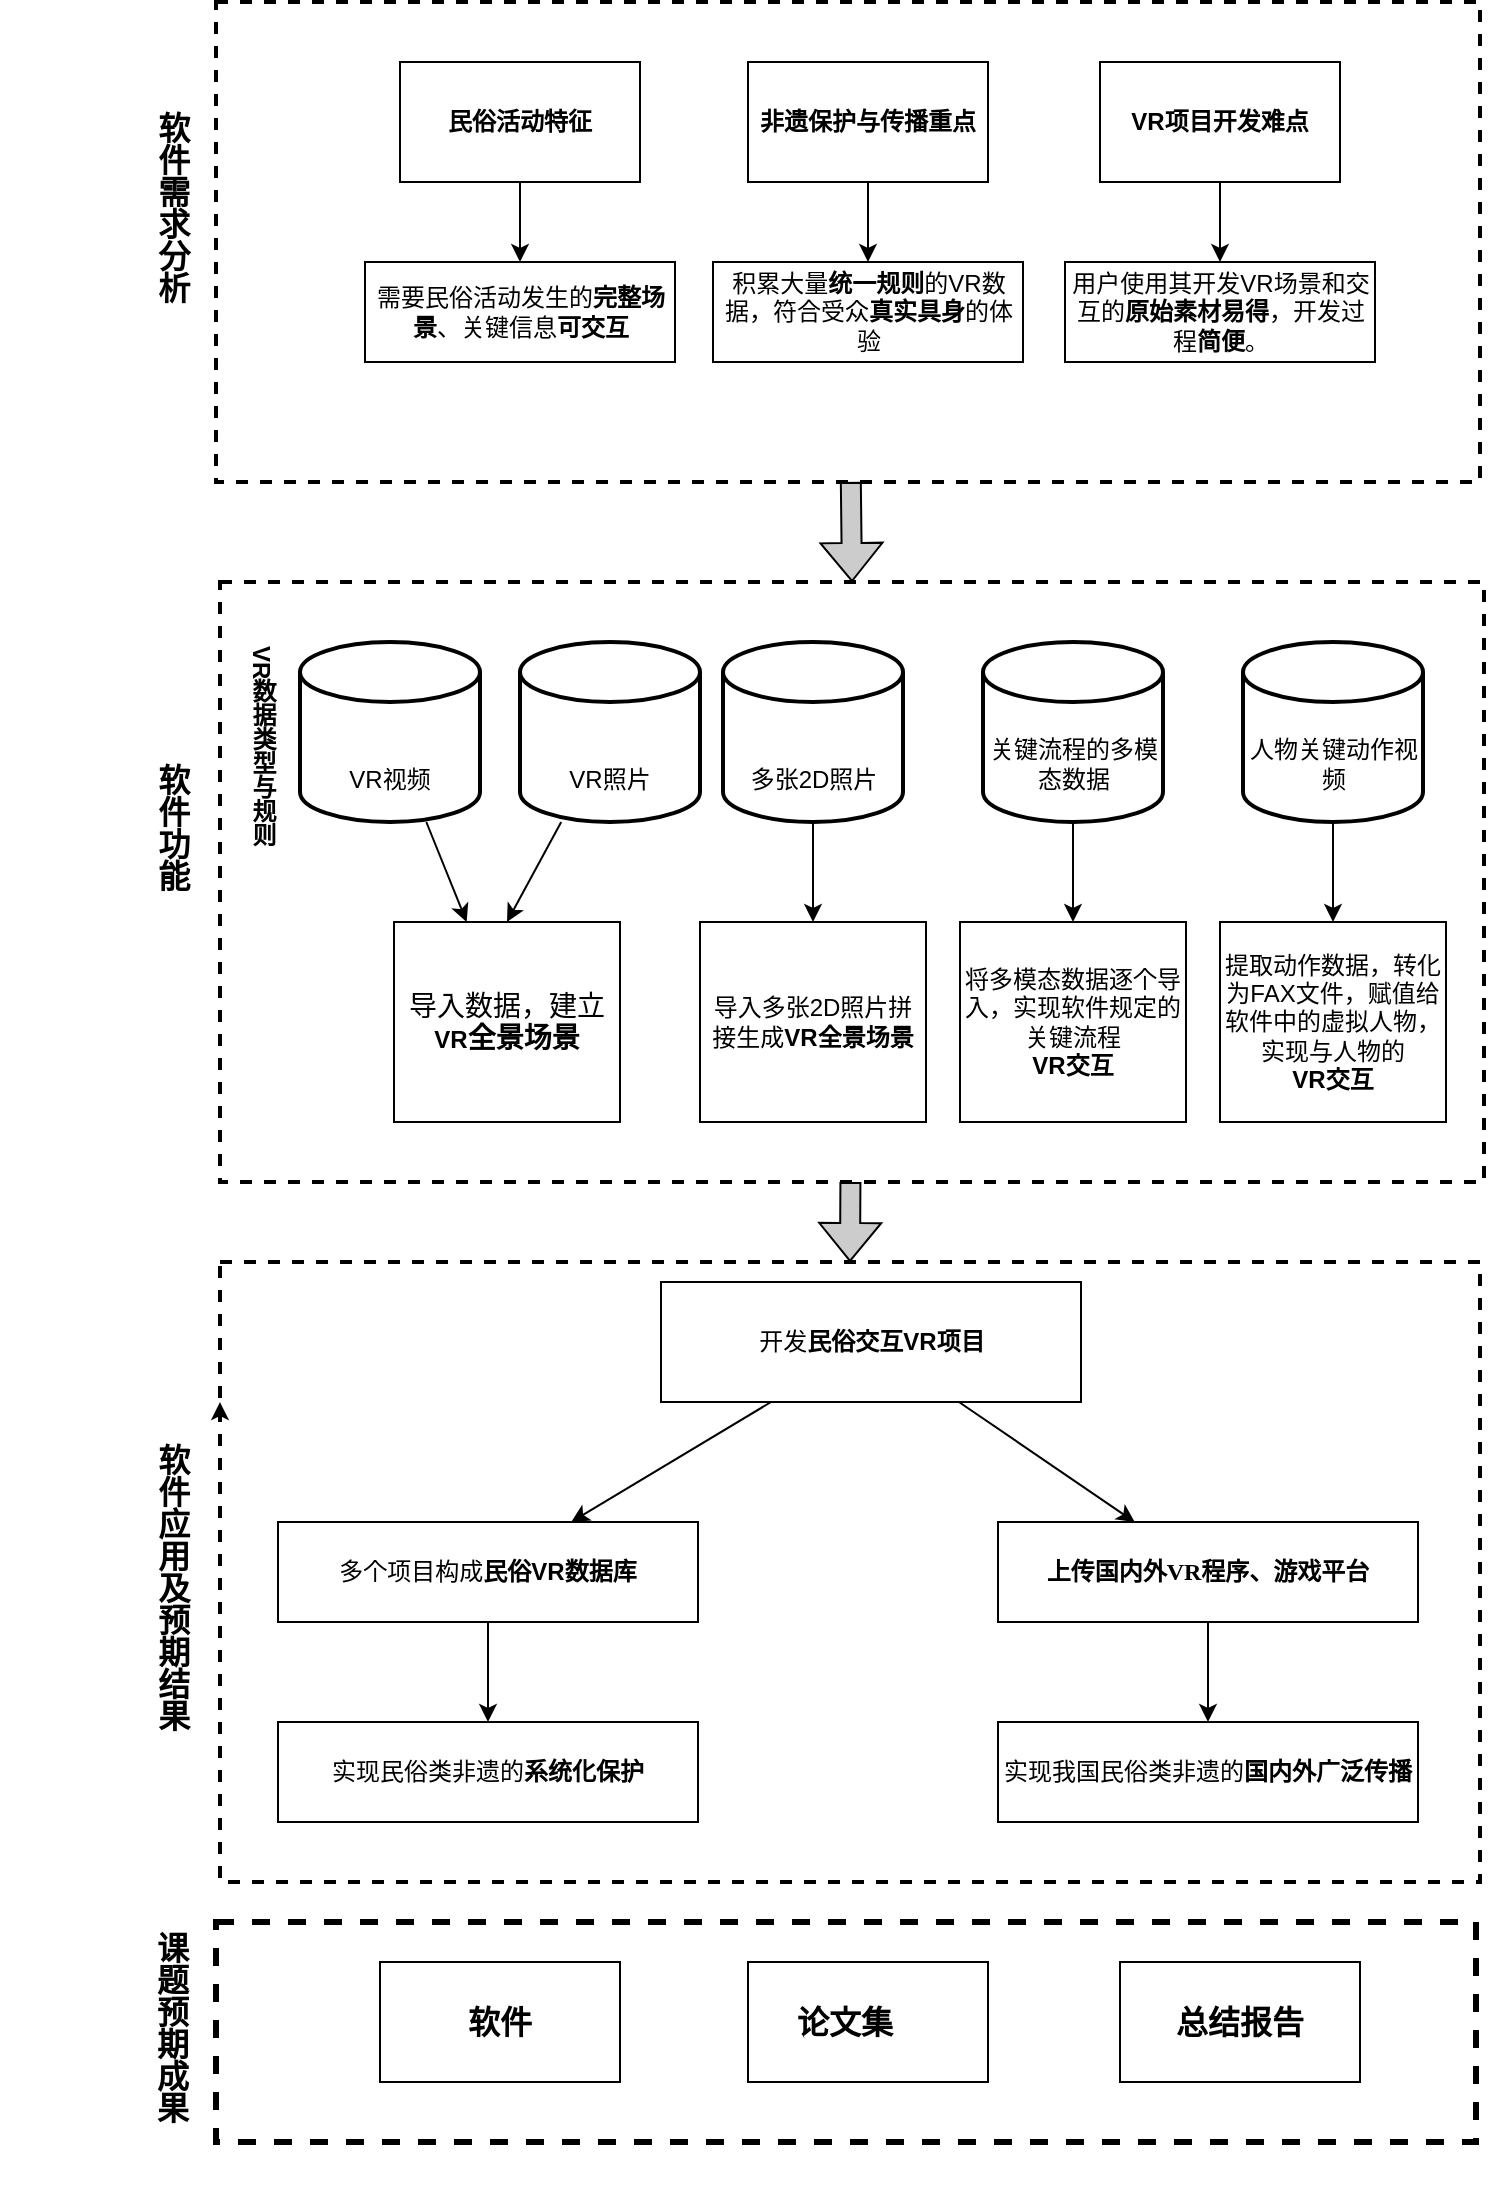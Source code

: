 <mxfile version="24.2.5" type="github">
  <diagram name="第 1 页" id="BCKMfQlJzn4PIQiLTIYb">
    <mxGraphModel dx="1000" dy="547" grid="1" gridSize="10" guides="1" tooltips="1" connect="1" arrows="1" fold="1" page="1" pageScale="1" pageWidth="827" pageHeight="1169" math="0" shadow="0">
      <root>
        <mxCell id="0" />
        <mxCell id="1" parent="0" />
        <mxCell id="slsSjF4ftb8z7jjaeHYQ-50" value="" style="rounded=0;whiteSpace=wrap;html=1;fillColor=none;dashed=1;strokeWidth=2;" parent="1" vertex="1">
          <mxGeometry x="148" y="80" width="632" height="240" as="geometry" />
        </mxCell>
        <mxCell id="slsSjF4ftb8z7jjaeHYQ-44" style="edgeStyle=none;rounded=0;orthogonalLoop=1;jettySize=auto;html=1;entryX=0.5;entryY=0;entryDx=0;entryDy=0;" parent="1" source="slsSjF4ftb8z7jjaeHYQ-3" target="slsSjF4ftb8z7jjaeHYQ-5" edge="1">
          <mxGeometry relative="1" as="geometry" />
        </mxCell>
        <mxCell id="slsSjF4ftb8z7jjaeHYQ-3" value="&lt;p class=&quot;MsoNormal&quot;&gt;&lt;b&gt;&lt;span style=&quot;font-family:宋体;mso-ascii-font-family:Calibri;&lt;br/&gt;mso-ascii-theme-font:minor-latin;mso-fareast-theme-font:minor-fareast;&lt;br/&gt;mso-hansi-font-family:Calibri;mso-hansi-theme-font:minor-latin&quot;&gt;民俗活动特征&lt;/span&gt;&lt;span lang=&quot;EN-US&quot;&gt;&lt;/span&gt;&lt;/b&gt;&lt;/p&gt;" style="rounded=0;whiteSpace=wrap;html=1;" parent="1" vertex="1">
          <mxGeometry x="240" y="110" width="120" height="60" as="geometry" />
        </mxCell>
        <mxCell id="slsSjF4ftb8z7jjaeHYQ-5" value="&lt;p class=&quot;MsoNormal&quot;&gt;&lt;span style=&quot;font-family: 宋体;&quot;&gt;需要民俗活动发生的&lt;b&gt;完整场景&lt;/b&gt;、关键信息&lt;b&gt;可交互&lt;/b&gt;&lt;/span&gt;&lt;b&gt;&lt;span lang=&quot;EN-US&quot;&gt;&lt;/span&gt;&lt;/b&gt;&lt;/p&gt;" style="rounded=0;whiteSpace=wrap;html=1;" parent="1" vertex="1">
          <mxGeometry x="222.5" y="210" width="155" height="50" as="geometry" />
        </mxCell>
        <mxCell id="slsSjF4ftb8z7jjaeHYQ-47" value="" style="edgeStyle=none;rounded=0;orthogonalLoop=1;jettySize=auto;html=1;" parent="1" source="slsSjF4ftb8z7jjaeHYQ-14" target="slsSjF4ftb8z7jjaeHYQ-15" edge="1">
          <mxGeometry relative="1" as="geometry" />
        </mxCell>
        <mxCell id="slsSjF4ftb8z7jjaeHYQ-14" value="&lt;p class=&quot;MsoNormal&quot;&gt;&lt;b&gt;&lt;span style=&quot;font-family:宋体;mso-ascii-font-family:Calibri;&lt;br/&gt;mso-ascii-theme-font:minor-latin;mso-fareast-theme-font:minor-fareast;&lt;br/&gt;mso-hansi-font-family:Calibri;mso-hansi-theme-font:minor-latin&quot;&gt;非遗保护与传播重点&lt;/span&gt;&lt;span lang=&quot;EN-US&quot;&gt;&lt;/span&gt;&lt;/b&gt;&lt;/p&gt;" style="rounded=0;whiteSpace=wrap;html=1;" parent="1" vertex="1">
          <mxGeometry x="414" y="110" width="120" height="60" as="geometry" />
        </mxCell>
        <mxCell id="slsSjF4ftb8z7jjaeHYQ-15" value="&lt;p class=&quot;MsoNormal&quot;&gt;&lt;span style=&quot;font-family: 宋体;&quot;&gt;积累大量&lt;b&gt;统一规则&lt;/b&gt;的&lt;/span&gt;&lt;span style=&quot;&quot; lang=&quot;EN-US&quot;&gt;VR&lt;/span&gt;&lt;span style=&quot;font-family: 宋体;&quot;&gt;数据，符合受众&lt;b&gt;真实具身&lt;/b&gt;的体验&lt;/span&gt;&lt;br&gt;&lt;b&gt;&lt;span lang=&quot;EN-US&quot;&gt;&lt;/span&gt;&lt;/b&gt;&lt;/p&gt;" style="rounded=0;whiteSpace=wrap;html=1;" parent="1" vertex="1">
          <mxGeometry x="396.5" y="210" width="155" height="50" as="geometry" />
        </mxCell>
        <mxCell id="slsSjF4ftb8z7jjaeHYQ-46" style="edgeStyle=none;rounded=0;orthogonalLoop=1;jettySize=auto;html=1;entryX=0.5;entryY=0;entryDx=0;entryDy=0;" parent="1" source="slsSjF4ftb8z7jjaeHYQ-17" target="slsSjF4ftb8z7jjaeHYQ-18" edge="1">
          <mxGeometry relative="1" as="geometry" />
        </mxCell>
        <mxCell id="slsSjF4ftb8z7jjaeHYQ-17" value="&lt;p class=&quot;MsoNormal&quot;&gt;&lt;b&gt;&lt;span lang=&quot;EN-US&quot;&gt;VR&lt;/span&gt;&lt;/b&gt;&lt;b&gt;&lt;span style=&quot;font-family:&lt;br/&gt;宋体;mso-ascii-font-family:Calibri;mso-ascii-theme-font:minor-latin;mso-fareast-theme-font:&lt;br/&gt;minor-fareast;mso-hansi-font-family:Calibri;mso-hansi-theme-font:minor-latin&quot;&gt;项目开发难点&lt;/span&gt;&lt;span lang=&quot;EN-US&quot;&gt;&lt;/span&gt;&lt;/b&gt;&lt;/p&gt;" style="rounded=0;whiteSpace=wrap;html=1;" parent="1" vertex="1">
          <mxGeometry x="590" y="110" width="120" height="60" as="geometry" />
        </mxCell>
        <mxCell id="slsSjF4ftb8z7jjaeHYQ-18" value="&lt;p class=&quot;MsoNormal&quot;&gt;&lt;span style=&quot;font-family: 宋体;&quot;&gt;用户使用其开发&lt;/span&gt;&lt;span style=&quot;&quot; lang=&quot;EN-US&quot;&gt;VR&lt;/span&gt;&lt;span style=&quot;font-family: 宋体;&quot;&gt;场景和交互的&lt;b&gt;原始素材易得&lt;/b&gt;，开发过程&lt;b&gt;简便&lt;/b&gt;。&lt;/span&gt;&lt;b&gt;&lt;span lang=&quot;EN-US&quot;&gt;&lt;/span&gt;&lt;/b&gt;&lt;/p&gt;" style="rounded=0;whiteSpace=wrap;html=1;" parent="1" vertex="1">
          <mxGeometry x="572.5" y="210" width="155" height="50" as="geometry" />
        </mxCell>
        <mxCell id="slsSjF4ftb8z7jjaeHYQ-53" style="edgeStyle=none;rounded=0;orthogonalLoop=1;jettySize=auto;html=1;entryX=0.5;entryY=0;entryDx=0;entryDy=0;shape=flexArrow;fillColor=#CCCCCC;" parent="1" source="slsSjF4ftb8z7jjaeHYQ-50" target="slsSjF4ftb8z7jjaeHYQ-51" edge="1">
          <mxGeometry relative="1" as="geometry" />
        </mxCell>
        <mxCell id="slsSjF4ftb8z7jjaeHYQ-59" style="edgeStyle=none;rounded=0;orthogonalLoop=1;jettySize=auto;html=1;entryX=0.5;entryY=0;entryDx=0;entryDy=0;shape=flexArrow;fillColor=#CCCCCC;" parent="1" source="slsSjF4ftb8z7jjaeHYQ-51" target="slsSjF4ftb8z7jjaeHYQ-56" edge="1">
          <mxGeometry relative="1" as="geometry" />
        </mxCell>
        <mxCell id="slsSjF4ftb8z7jjaeHYQ-58" value="" style="group" parent="1" vertex="1" connectable="0">
          <mxGeometry x="150" y="710" width="630" height="310" as="geometry" />
        </mxCell>
        <mxCell id="slsSjF4ftb8z7jjaeHYQ-40" style="edgeStyle=none;rounded=0;orthogonalLoop=1;jettySize=auto;html=1;" parent="slsSjF4ftb8z7jjaeHYQ-58" source="slsSjF4ftb8z7jjaeHYQ-35" target="slsSjF4ftb8z7jjaeHYQ-36" edge="1">
          <mxGeometry relative="1" as="geometry" />
        </mxCell>
        <mxCell id="slsSjF4ftb8z7jjaeHYQ-41" style="edgeStyle=none;rounded=0;orthogonalLoop=1;jettySize=auto;html=1;" parent="slsSjF4ftb8z7jjaeHYQ-58" source="slsSjF4ftb8z7jjaeHYQ-35" target="slsSjF4ftb8z7jjaeHYQ-37" edge="1">
          <mxGeometry relative="1" as="geometry" />
        </mxCell>
        <mxCell id="slsSjF4ftb8z7jjaeHYQ-35" value="&lt;p class=&quot;MsoNormal&quot;&gt;&lt;span style=&quot;font-family:宋体;mso-ascii-font-family:Calibri;&lt;br/&gt;mso-ascii-theme-font:minor-latin;mso-fareast-theme-font:minor-fareast;&lt;br/&gt;mso-hansi-font-family:Calibri;mso-hansi-theme-font:minor-latin&quot;&gt;开发&lt;b&gt;民俗交互&lt;/b&gt;&lt;/span&gt;&lt;b&gt;&lt;span lang=&quot;EN-US&quot;&gt;VR&lt;/span&gt;&lt;/b&gt;&lt;b&gt;&lt;span style=&quot;font-family:宋体;mso-ascii-font-family:&lt;br/&gt;Calibri;mso-ascii-theme-font:minor-latin;mso-fareast-theme-font:minor-fareast;&lt;br/&gt;mso-hansi-font-family:Calibri;mso-hansi-theme-font:minor-latin&quot;&gt;项目&lt;/span&gt;&lt;/b&gt;&lt;span lang=&quot;EN-US&quot;&gt;&lt;/span&gt;&lt;/p&gt;" style="whiteSpace=wrap;html=1;" parent="slsSjF4ftb8z7jjaeHYQ-58" vertex="1">
          <mxGeometry x="220.5" y="10" width="210" height="60" as="geometry" />
        </mxCell>
        <mxCell id="slsSjF4ftb8z7jjaeHYQ-42" style="edgeStyle=none;rounded=0;orthogonalLoop=1;jettySize=auto;html=1;entryX=0.5;entryY=0;entryDx=0;entryDy=0;" parent="slsSjF4ftb8z7jjaeHYQ-58" source="slsSjF4ftb8z7jjaeHYQ-36" target="slsSjF4ftb8z7jjaeHYQ-38" edge="1">
          <mxGeometry relative="1" as="geometry" />
        </mxCell>
        <mxCell id="slsSjF4ftb8z7jjaeHYQ-36" value="&lt;p class=&quot;MsoNormal&quot;&gt;&lt;span style=&quot;font-family:宋体;mso-ascii-font-family:Calibri;&lt;br/&gt;mso-ascii-theme-font:minor-latin;mso-fareast-theme-font:minor-fareast;&lt;br/&gt;mso-hansi-font-family:Calibri;mso-hansi-theme-font:minor-latin&quot;&gt;多个项目构成&lt;b&gt;民俗&lt;/b&gt;&lt;/span&gt;&lt;b&gt;&lt;span lang=&quot;EN-US&quot;&gt;VR&lt;/span&gt;&lt;/b&gt;&lt;b&gt;&lt;span style=&quot;font-family:宋体;mso-ascii-font-family:&lt;br/&gt;Calibri;mso-ascii-theme-font:minor-latin;mso-fareast-theme-font:minor-fareast;&lt;br/&gt;mso-hansi-font-family:Calibri;mso-hansi-theme-font:minor-latin&quot;&gt;数据库&lt;/span&gt;&lt;/b&gt;&lt;span lang=&quot;EN-US&quot;&gt;&lt;/span&gt;&lt;/p&gt;" style="whiteSpace=wrap;html=1;" parent="slsSjF4ftb8z7jjaeHYQ-58" vertex="1">
          <mxGeometry x="29" y="130" width="210" height="50" as="geometry" />
        </mxCell>
        <mxCell id="slsSjF4ftb8z7jjaeHYQ-43" style="edgeStyle=none;rounded=0;orthogonalLoop=1;jettySize=auto;html=1;entryX=0.5;entryY=0;entryDx=0;entryDy=0;" parent="slsSjF4ftb8z7jjaeHYQ-58" source="slsSjF4ftb8z7jjaeHYQ-37" target="slsSjF4ftb8z7jjaeHYQ-39" edge="1">
          <mxGeometry relative="1" as="geometry" />
        </mxCell>
        <mxCell id="slsSjF4ftb8z7jjaeHYQ-37" value="&lt;p class=&quot;MsoNormal&quot;&gt;&lt;b&gt;&lt;span style=&quot;font-family:宋体;mso-ascii-font-family:Calibri;&lt;br/&gt;mso-ascii-theme-font:minor-latin;mso-fareast-theme-font:minor-fareast;&lt;br/&gt;mso-hansi-font-family:Calibri;mso-hansi-theme-font:minor-latin&quot;&gt;上传国内外&lt;/span&gt;&lt;/b&gt;&lt;b&gt;&lt;span style=&quot;font-family: &amp;quot;Times New Roman&amp;quot;, serif;&quot; lang=&quot;EN-US&quot;&gt;VR&lt;/span&gt;&lt;/b&gt;&lt;b&gt;&lt;span style=&quot;font-family: 宋体;&quot;&gt;程序、游戏平台&lt;/span&gt;&lt;/b&gt;&lt;span lang=&quot;EN-US&quot;&gt;&lt;/span&gt;&lt;/p&gt;" style="whiteSpace=wrap;html=1;" parent="slsSjF4ftb8z7jjaeHYQ-58" vertex="1">
          <mxGeometry x="389" y="130" width="210" height="50" as="geometry" />
        </mxCell>
        <mxCell id="slsSjF4ftb8z7jjaeHYQ-38" value="&lt;p class=&quot;MsoNormal&quot;&gt;&lt;span style=&quot;font-family:宋体;mso-ascii-font-family:Calibri;&lt;br/&gt;mso-ascii-theme-font:minor-latin;mso-fareast-theme-font:minor-fareast;&lt;br/&gt;mso-hansi-font-family:Calibri;mso-hansi-theme-font:minor-latin&quot;&gt;实现民俗类非遗的&lt;b&gt;系统化保护&lt;/b&gt;&lt;/span&gt;&lt;span lang=&quot;EN-US&quot;&gt;&lt;/span&gt;&lt;/p&gt;" style="whiteSpace=wrap;html=1;" parent="slsSjF4ftb8z7jjaeHYQ-58" vertex="1">
          <mxGeometry x="29" y="230" width="210" height="50" as="geometry" />
        </mxCell>
        <mxCell id="slsSjF4ftb8z7jjaeHYQ-39" value="&lt;p class=&quot;MsoNormal&quot;&gt;&lt;span style=&quot;font-family: 宋体;&quot;&gt;实现我国民俗类非遗的&lt;b&gt;国内外广泛传播&lt;/b&gt;&lt;/span&gt;&lt;span lang=&quot;EN-US&quot;&gt;&lt;/span&gt;&lt;/p&gt;" style="whiteSpace=wrap;html=1;" parent="slsSjF4ftb8z7jjaeHYQ-58" vertex="1">
          <mxGeometry x="389" y="230" width="210" height="50" as="geometry" />
        </mxCell>
        <mxCell id="slsSjF4ftb8z7jjaeHYQ-56" value="" style="rounded=0;whiteSpace=wrap;html=1;fillColor=none;dashed=1;strokeWidth=2;" parent="slsSjF4ftb8z7jjaeHYQ-58" vertex="1">
          <mxGeometry width="630" height="310" as="geometry" />
        </mxCell>
        <mxCell id="slsSjF4ftb8z7jjaeHYQ-104" style="edgeStyle=none;rounded=0;orthogonalLoop=1;jettySize=auto;html=1;exitX=0;exitY=0.25;exitDx=0;exitDy=0;entryX=0;entryY=0.226;entryDx=0;entryDy=0;entryPerimeter=0;" parent="slsSjF4ftb8z7jjaeHYQ-58" source="slsSjF4ftb8z7jjaeHYQ-56" target="slsSjF4ftb8z7jjaeHYQ-56" edge="1">
          <mxGeometry relative="1" as="geometry" />
        </mxCell>
        <mxCell id="slsSjF4ftb8z7jjaeHYQ-64" value="" style="group" parent="1" vertex="1" connectable="0">
          <mxGeometry x="190" y="400" width="200" height="240" as="geometry" />
        </mxCell>
        <mxCell id="slsSjF4ftb8z7jjaeHYQ-28" style="rounded=0;orthogonalLoop=1;jettySize=auto;html=1;" parent="slsSjF4ftb8z7jjaeHYQ-64" source="slsSjF4ftb8z7jjaeHYQ-19" target="slsSjF4ftb8z7jjaeHYQ-24" edge="1">
          <mxGeometry relative="1" as="geometry" />
        </mxCell>
        <mxCell id="slsSjF4ftb8z7jjaeHYQ-19" value="&lt;span style=&quot;background-color: initial;&quot; lang=&quot;EN-US&quot;&gt;VR&lt;/span&gt;&lt;span style=&quot;background-color: initial; font-family: 宋体;&quot;&gt;视频&lt;/span&gt;&lt;p class=&quot;MsoNormal&quot;&gt;&lt;span lang=&quot;EN-US&quot;&gt;&lt;/span&gt;&lt;/p&gt;" style="strokeWidth=2;html=1;shape=mxgraph.flowchart.database;whiteSpace=wrap;verticalAlign=bottom;" parent="slsSjF4ftb8z7jjaeHYQ-64" vertex="1">
          <mxGeometry width="90" height="90" as="geometry" />
        </mxCell>
        <mxCell id="slsSjF4ftb8z7jjaeHYQ-29" style="rounded=0;orthogonalLoop=1;jettySize=auto;html=1;entryX=0.5;entryY=0;entryDx=0;entryDy=0;" parent="slsSjF4ftb8z7jjaeHYQ-64" source="slsSjF4ftb8z7jjaeHYQ-20" target="slsSjF4ftb8z7jjaeHYQ-24" edge="1">
          <mxGeometry relative="1" as="geometry" />
        </mxCell>
        <mxCell id="slsSjF4ftb8z7jjaeHYQ-20" value="&lt;span style=&quot;background-color: initial;&quot; lang=&quot;EN-US&quot;&gt;VR&lt;font face=&quot;宋体&quot;&gt;照片&lt;/font&gt;&lt;/span&gt;&lt;p class=&quot;MsoNormal&quot;&gt;&lt;span lang=&quot;EN-US&quot;&gt;&lt;/span&gt;&lt;/p&gt;" style="strokeWidth=2;html=1;shape=mxgraph.flowchart.database;whiteSpace=wrap;verticalAlign=bottom;" parent="slsSjF4ftb8z7jjaeHYQ-64" vertex="1">
          <mxGeometry x="110" width="90" height="90" as="geometry" />
        </mxCell>
        <mxCell id="slsSjF4ftb8z7jjaeHYQ-24" value="&lt;p class=&quot;MsoNormal&quot;&gt;&lt;span style=&quot;font-size:10.5pt;mso-bidi-font-size:12.0pt;&lt;br/&gt;font-family:宋体;mso-ascii-font-family:Calibri;mso-ascii-theme-font:minor-latin;&lt;br/&gt;mso-fareast-theme-font:minor-fareast;mso-hansi-font-family:Calibri;mso-hansi-theme-font:&lt;br/&gt;minor-latin;mso-bidi-font-family:&amp;quot;Times New Roman&amp;quot;;mso-bidi-theme-font:minor-bidi;&lt;br/&gt;mso-font-kerning:1.0pt;mso-ansi-language:EN-US;mso-fareast-language:ZH-CN;&lt;br/&gt;mso-bidi-language:AR-SA&quot;&gt;导入数据，建立&lt;/span&gt;&lt;b&gt;&lt;span style=&quot;font-size:&lt;br/&gt;10.5pt;mso-bidi-font-size:12.0pt;font-family:&amp;quot;Calibri&amp;quot;,sans-serif;mso-ascii-theme-font:&lt;br/&gt;minor-latin;mso-fareast-font-family:宋体;mso-fareast-theme-font:minor-fareast;&lt;br/&gt;mso-hansi-theme-font:minor-latin;mso-bidi-font-family:&amp;quot;Times New Roman&amp;quot;;&lt;br/&gt;mso-bidi-theme-font:minor-bidi;mso-font-kerning:1.0pt;mso-ansi-language:EN-US;&lt;br/&gt;mso-fareast-language:ZH-CN;mso-bidi-language:AR-SA&quot; lang=&quot;EN-US&quot;&gt;VR&lt;/span&gt;&lt;span style=&quot;font-size:10.5pt;mso-bidi-font-size:12.0pt;font-family:宋体;mso-ascii-font-family:&lt;br/&gt;Calibri;mso-ascii-theme-font:minor-latin;mso-fareast-theme-font:minor-fareast;&lt;br/&gt;mso-hansi-font-family:Calibri;mso-hansi-theme-font:minor-latin;mso-bidi-font-family:&lt;br/&gt;&amp;quot;Times New Roman&amp;quot;;mso-bidi-theme-font:minor-bidi;mso-font-kerning:1.0pt;&lt;br/&gt;mso-ansi-language:EN-US;mso-fareast-language:ZH-CN;mso-bidi-language:AR-SA&quot;&gt;全景场景&lt;/span&gt;&lt;/b&gt;&lt;br&gt;&lt;/p&gt;" style="rounded=0;whiteSpace=wrap;html=1;" parent="slsSjF4ftb8z7jjaeHYQ-64" vertex="1">
          <mxGeometry x="47" y="140" width="113" height="100" as="geometry" />
        </mxCell>
        <mxCell id="slsSjF4ftb8z7jjaeHYQ-68" value="&lt;p class=&quot;MsoNormal&quot;&gt;&lt;b&gt;&lt;span style=&quot;font-size:12.0pt;mso-bidi-font-size:16.0pt;&lt;br/&gt;font-family:宋体;mso-ascii-font-family:Calibri;mso-ascii-theme-font:minor-latin;&lt;br/&gt;mso-fareast-theme-font:minor-fareast;mso-hansi-font-family:Calibri;mso-hansi-theme-font:&lt;br/&gt;minor-latin&quot;&gt;软件需求分析&lt;/span&gt;&lt;/b&gt;&lt;/p&gt;" style="text;html=1;align=center;verticalAlign=middle;resizable=0;points=[];autosize=1;strokeColor=none;fillColor=none;textDirection=vertical-lr;" parent="1" vertex="1">
          <mxGeometry x="65" y="180" width="120" height="60" as="geometry" />
        </mxCell>
        <mxCell id="slsSjF4ftb8z7jjaeHYQ-69" value="&lt;p class=&quot;MsoNormal&quot;&gt;&lt;b&gt;&lt;span style=&quot;font-size:12.0pt;mso-bidi-font-size:16.0pt;&lt;br/&gt;font-family:宋体;mso-ascii-font-family:Calibri;mso-ascii-theme-font:minor-latin;&lt;br/&gt;mso-fareast-theme-font:minor-fareast;mso-hansi-font-family:Calibri;mso-hansi-theme-font:&lt;br/&gt;minor-latin&quot;&gt;软件应用及预期结果&lt;/span&gt;&lt;/b&gt;&lt;b&gt;&lt;span style=&quot;font-size:12.0pt;&lt;br/&gt;mso-bidi-font-size:16.0pt&quot; lang=&quot;EN-US&quot;&gt;&lt;/span&gt;&lt;/b&gt;&lt;/p&gt;" style="text;html=1;align=center;verticalAlign=middle;resizable=0;points=[];autosize=1;strokeColor=none;fillColor=none;textDirection=vertical-lr;" parent="1" vertex="1">
          <mxGeometry x="40" y="870" width="170" height="60" as="geometry" />
        </mxCell>
        <mxCell id="slsSjF4ftb8z7jjaeHYQ-66" value="&lt;p class=&quot;MsoNormal&quot;&gt;&lt;b&gt;&lt;span style=&quot;font-size:12.0pt;mso-bidi-font-size:16.0pt;&lt;br/&gt;font-family:宋体;mso-ascii-font-family:Calibri;mso-ascii-theme-font:minor-latin;&lt;br/&gt;mso-fareast-theme-font:minor-fareast;mso-hansi-font-family:Calibri;mso-hansi-theme-font:&lt;br/&gt;minor-latin&quot;&gt;软件功能&lt;/span&gt;&lt;/b&gt;&lt;b&gt;&lt;span style=&quot;font-size:12.0pt;&lt;br/&gt;mso-bidi-font-size:16.0pt&quot; lang=&quot;EN-US&quot;&gt;&lt;/span&gt;&lt;/b&gt;&lt;/p&gt;" style="text;html=1;align=center;verticalAlign=middle;resizable=0;points=[];autosize=1;strokeColor=none;fillColor=none;textDirection=vertical-lr;" parent="1" vertex="1">
          <mxGeometry x="80" y="490" width="90" height="60" as="geometry" />
        </mxCell>
        <mxCell id="slsSjF4ftb8z7jjaeHYQ-71" value="&lt;font style=&quot;font-size: 16px;&quot;&gt;&lt;b&gt;软件&lt;/b&gt;&lt;/font&gt;" style="whiteSpace=wrap;html=1;" parent="1" vertex="1">
          <mxGeometry x="230" y="1060" width="120" height="60" as="geometry" />
        </mxCell>
        <mxCell id="slsSjF4ftb8z7jjaeHYQ-74" value="&lt;font style=&quot;font-size: 16px;&quot;&gt;&lt;b&gt;总结报告&lt;/b&gt;&lt;/font&gt;" style="whiteSpace=wrap;html=1;" parent="1" vertex="1">
          <mxGeometry x="600" y="1060" width="120" height="60" as="geometry" />
        </mxCell>
        <mxCell id="slsSjF4ftb8z7jjaeHYQ-75" value="&lt;font style=&quot;font-size: 16px;&quot;&gt;&lt;b&gt;论文集&lt;span style=&quot;white-space: pre;&quot;&gt;&#x9;&lt;/span&gt;&lt;/b&gt;&lt;/font&gt;" style="whiteSpace=wrap;html=1;" parent="1" vertex="1">
          <mxGeometry x="414" y="1060" width="120" height="60" as="geometry" />
        </mxCell>
        <mxCell id="slsSjF4ftb8z7jjaeHYQ-87" value="" style="rounded=0;whiteSpace=wrap;html=1;fillColor=none;dashed=1;strokeWidth=3;" parent="1" vertex="1">
          <mxGeometry x="148" y="1040" width="630" height="110" as="geometry" />
        </mxCell>
        <mxCell id="slsSjF4ftb8z7jjaeHYQ-88" value="&lt;p class=&quot;MsoNormal&quot;&gt;&lt;b&gt;&lt;span style=&quot;font-size:12.0pt;mso-bidi-font-size:16.0pt;&lt;br/&gt;font-family:宋体;mso-ascii-font-family:Calibri;mso-ascii-theme-font:minor-latin;&lt;br/&gt;mso-fareast-theme-font:minor-fareast;mso-hansi-font-family:Calibri;mso-hansi-theme-font:&lt;br/&gt;minor-latin&quot;&gt;课题预期成果&lt;/span&gt;&lt;/b&gt;&lt;/p&gt;&lt;p class=&quot;MsoNormal&quot;&gt;&lt;b&gt;&lt;span style=&quot;font-size:12.0pt;mso-bidi-font-size:16.0pt;&lt;br/&gt;font-family:宋体;mso-ascii-font-family:Calibri;mso-ascii-theme-font:minor-latin;&lt;br/&gt;mso-fareast-theme-font:minor-fareast;mso-hansi-font-family:Calibri;mso-hansi-theme-font:&lt;br/&gt;minor-latin&quot;&gt;&lt;br&gt;&lt;/span&gt;&lt;/b&gt;&lt;/p&gt;" style="text;html=1;align=center;verticalAlign=middle;resizable=0;points=[];autosize=1;strokeColor=none;fillColor=none;textDirection=vertical-lr;" parent="1" vertex="1">
          <mxGeometry x="80" y="1090" width="120" height="90" as="geometry" />
        </mxCell>
        <mxCell id="slsSjF4ftb8z7jjaeHYQ-65" value="&lt;p class=&quot;MsoNormal&quot;&gt;&lt;b&gt;&lt;span lang=&quot;EN-US&quot;&gt;VR&lt;/span&gt;&lt;/b&gt;&lt;b&gt;&lt;span style=&quot;font-family:&lt;br/&gt;宋体;mso-ascii-font-family:Calibri;mso-ascii-theme-font:minor-latin;mso-fareast-theme-font:&lt;br/&gt;minor-fareast;mso-hansi-font-family:Calibri;mso-hansi-theme-font:minor-latin&quot;&gt;数据类型与规则&lt;/span&gt;&lt;span lang=&quot;EN-US&quot;&gt;&lt;/span&gt;&lt;/b&gt;&lt;/p&gt;" style="text;html=1;align=center;verticalAlign=middle;resizable=0;points=[];autosize=1;strokeColor=none;fillColor=none;textDirection=vertical-lr;" parent="1" vertex="1">
          <mxGeometry x="110" y="450" width="120" height="50" as="geometry" />
        </mxCell>
        <mxCell id="slsSjF4ftb8z7jjaeHYQ-51" value="" style="rounded=0;whiteSpace=wrap;html=1;fillColor=none;dashed=1;strokeWidth=2;movable=1;resizable=1;rotatable=1;deletable=1;editable=1;locked=0;connectable=1;" parent="1" vertex="1">
          <mxGeometry x="150" y="370" width="632" height="300" as="geometry" />
        </mxCell>
        <mxCell id="slsSjF4ftb8z7jjaeHYQ-63" value="" style="group" parent="1" vertex="1" connectable="0">
          <mxGeometry x="390" y="400" width="172" height="280" as="geometry" />
        </mxCell>
        <mxCell id="slsSjF4ftb8z7jjaeHYQ-49" style="edgeStyle=none;rounded=0;orthogonalLoop=1;jettySize=auto;html=1;entryX=0.5;entryY=0;entryDx=0;entryDy=0;" parent="slsSjF4ftb8z7jjaeHYQ-63" source="slsSjF4ftb8z7jjaeHYQ-23" target="slsSjF4ftb8z7jjaeHYQ-26" edge="1">
          <mxGeometry relative="1" as="geometry" />
        </mxCell>
        <mxCell id="slsSjF4ftb8z7jjaeHYQ-23" value="多张2D照片&lt;p class=&quot;MsoNormal&quot;&gt;&lt;span lang=&quot;EN-US&quot;&gt;&lt;/span&gt;&lt;/p&gt;" style="strokeWidth=2;html=1;shape=mxgraph.flowchart.database;whiteSpace=wrap;verticalAlign=bottom;" parent="slsSjF4ftb8z7jjaeHYQ-63" vertex="1">
          <mxGeometry x="11.5" width="90" height="90" as="geometry" />
        </mxCell>
        <mxCell id="slsSjF4ftb8z7jjaeHYQ-26" value="&lt;p class=&quot;MsoNormal&quot;&gt;&lt;span style=&quot;font-family:宋体;mso-ascii-font-family:Calibri;&lt;br/&gt;mso-ascii-theme-font:minor-latin;mso-fareast-theme-font:minor-fareast;&lt;br/&gt;mso-hansi-font-family:Calibri;mso-hansi-theme-font:minor-latin&quot;&gt;导入多张&lt;/span&gt;&lt;span lang=&quot;EN-US&quot;&gt;2D&lt;/span&gt;&lt;span style=&quot;font-family:宋体;mso-ascii-font-family:Calibri;&lt;br/&gt;mso-ascii-theme-font:minor-latin;mso-fareast-theme-font:minor-fareast;&lt;br/&gt;mso-hansi-font-family:Calibri;mso-hansi-theme-font:minor-latin&quot;&gt;照片拼接生成&lt;/span&gt;&lt;b&gt;&lt;span lang=&quot;EN-US&quot;&gt;VR&lt;/span&gt;&lt;/b&gt;&lt;b&gt;&lt;span style=&quot;font-family:宋体;mso-ascii-font-family:&lt;br/&gt;Calibri;mso-ascii-theme-font:minor-latin;mso-fareast-theme-font:minor-fareast;&lt;br/&gt;mso-hansi-font-family:Calibri;mso-hansi-theme-font:minor-latin&quot;&gt;全景场景&lt;/span&gt;&lt;/b&gt;&lt;span lang=&quot;EN-US&quot;&gt;&lt;/span&gt;&lt;/p&gt;" style="rounded=0;whiteSpace=wrap;html=1;" parent="slsSjF4ftb8z7jjaeHYQ-63" vertex="1">
          <mxGeometry y="140" width="113" height="100" as="geometry" />
        </mxCell>
        <mxCell id="slsSjF4ftb8z7jjaeHYQ-62" value="" style="group" parent="1" vertex="1" connectable="0">
          <mxGeometry x="520" y="400" width="113" height="240" as="geometry" />
        </mxCell>
        <mxCell id="slsSjF4ftb8z7jjaeHYQ-48" style="edgeStyle=none;rounded=0;orthogonalLoop=1;jettySize=auto;html=1;entryX=0.5;entryY=0;entryDx=0;entryDy=0;movable=1;resizable=1;rotatable=1;deletable=1;editable=1;locked=0;connectable=1;" parent="slsSjF4ftb8z7jjaeHYQ-62" source="slsSjF4ftb8z7jjaeHYQ-22" target="slsSjF4ftb8z7jjaeHYQ-25" edge="1">
          <mxGeometry relative="1" as="geometry" />
        </mxCell>
        <mxCell id="slsSjF4ftb8z7jjaeHYQ-22" value="&lt;p class=&quot;MsoNormal&quot;&gt;&lt;span style=&quot;font-family:宋体;mso-ascii-font-family:Calibri;&lt;br/&gt;mso-ascii-theme-font:minor-latin;mso-fareast-theme-font:minor-fareast;&lt;br/&gt;mso-hansi-font-family:Calibri;mso-hansi-theme-font:minor-latin&quot;&gt;关键流程的多模态数据&lt;/span&gt;&lt;span lang=&quot;EN-US&quot;&gt;&lt;/span&gt;&lt;/p&gt;&lt;p class=&quot;MsoNormal&quot;&gt;&lt;span lang=&quot;EN-US&quot;&gt;&lt;/span&gt;&lt;/p&gt;" style="strokeWidth=2;html=1;shape=mxgraph.flowchart.database;whiteSpace=wrap;verticalAlign=bottom;movable=1;resizable=1;rotatable=1;deletable=1;editable=1;locked=0;connectable=1;" parent="slsSjF4ftb8z7jjaeHYQ-62" vertex="1">
          <mxGeometry x="11.5" width="90" height="90" as="geometry" />
        </mxCell>
        <mxCell id="slsSjF4ftb8z7jjaeHYQ-25" value="&lt;p class=&quot;MsoNormal&quot;&gt;&lt;/p&gt;&lt;div style=&quot;&quot;&gt;&lt;span style=&quot;font-family: 宋体; background-color: initial;&quot;&gt;将多模态数据逐个导入，实现软件规定的关键流程&lt;/span&gt;&lt;/div&gt;&lt;div style=&quot;&quot;&gt;&lt;b style=&quot;background-color: initial;&quot;&gt;&lt;span lang=&quot;EN-US&quot;&gt;VR&lt;/span&gt;&lt;/b&gt;&lt;b style=&quot;background-color: initial;&quot;&gt;&lt;span style=&quot;font-family:宋体;mso-ascii-font-family:&lt;br/&gt;Calibri;mso-ascii-theme-font:minor-latin;mso-fareast-theme-font:minor-fareast;&lt;br/&gt;mso-hansi-font-family:Calibri;mso-hansi-theme-font:minor-latin&quot;&gt;交互&lt;/span&gt;&lt;/b&gt;&lt;/div&gt;&lt;p&gt;&lt;/p&gt;&lt;p class=&quot;MsoNormal&quot;&gt;&lt;span lang=&quot;EN-US&quot;&gt;&lt;/span&gt;&lt;/p&gt;" style="rounded=0;whiteSpace=wrap;html=1;movable=1;resizable=1;rotatable=1;deletable=1;editable=1;locked=0;connectable=1;" parent="slsSjF4ftb8z7jjaeHYQ-62" vertex="1">
          <mxGeometry y="140" width="113" height="100" as="geometry" />
        </mxCell>
        <mxCell id="slsSjF4ftb8z7jjaeHYQ-103" value="" style="group" parent="1" vertex="1" connectable="0">
          <mxGeometry x="650" y="400" width="113" height="240" as="geometry" />
        </mxCell>
        <mxCell id="slsSjF4ftb8z7jjaeHYQ-33" style="edgeStyle=none;rounded=0;orthogonalLoop=1;jettySize=auto;html=1;entryX=0.5;entryY=0;entryDx=0;entryDy=0;movable=1;resizable=1;rotatable=1;deletable=1;editable=1;locked=0;connectable=1;" parent="slsSjF4ftb8z7jjaeHYQ-103" source="slsSjF4ftb8z7jjaeHYQ-21" target="slsSjF4ftb8z7jjaeHYQ-27" edge="1">
          <mxGeometry relative="1" as="geometry" />
        </mxCell>
        <mxCell id="slsSjF4ftb8z7jjaeHYQ-21" value="&lt;p class=&quot;MsoNormal&quot;&gt;&lt;span style=&quot;font-family:宋体;mso-ascii-font-family:Calibri;&lt;br/&gt;mso-ascii-theme-font:minor-latin;mso-fareast-theme-font:minor-fareast;&lt;br/&gt;mso-hansi-font-family:Calibri;mso-hansi-theme-font:minor-latin&quot;&gt;人物关键&lt;/span&gt;&lt;span style=&quot;font-family: 宋体; background-color: initial;&quot;&gt;动作视频&lt;/span&gt;&lt;/p&gt;&lt;p class=&quot;MsoNormal&quot;&gt;&lt;span lang=&quot;EN-US&quot;&gt;&lt;/span&gt;&lt;/p&gt;&lt;p class=&quot;MsoNormal&quot;&gt;&lt;span lang=&quot;EN-US&quot;&gt;&lt;/span&gt;&lt;/p&gt;" style="strokeWidth=2;html=1;shape=mxgraph.flowchart.database;whiteSpace=wrap;verticalAlign=bottom;movable=1;resizable=1;rotatable=1;deletable=1;editable=1;locked=0;connectable=1;" parent="slsSjF4ftb8z7jjaeHYQ-103" vertex="1">
          <mxGeometry x="11.5" width="90" height="90" as="geometry" />
        </mxCell>
        <mxCell id="slsSjF4ftb8z7jjaeHYQ-27" value="&lt;p class=&quot;MsoNormal&quot;&gt;&lt;/p&gt;&lt;div style=&quot;&quot;&gt;&lt;span style=&quot;background-color: initial; font-family: 宋体;&quot;&gt;提取动作数据，转化为&lt;/span&gt;&lt;span style=&quot;background-color: initial;&quot; lang=&quot;EN-US&quot;&gt;FAX&lt;/span&gt;&lt;font style=&quot;background-color: initial;&quot; face=&quot;宋体&quot;&gt;文件，赋值给软件中的虚拟人物，实现与人物的&lt;/font&gt;&lt;/div&gt;&lt;b style=&quot;background-color: initial;&quot;&gt;&lt;div style=&quot;&quot;&gt;&lt;b style=&quot;background-color: initial;&quot;&gt;&lt;span lang=&quot;EN-US&quot;&gt;VR&lt;/span&gt;&lt;/b&gt;&lt;b style=&quot;background-color: initial;&quot;&gt;&lt;span style=&quot;font-family:宋体;mso-ascii-font-family:&lt;br/&gt;Calibri;mso-ascii-theme-font:minor-latin;mso-fareast-theme-font:minor-fareast;&lt;br/&gt;mso-hansi-font-family:Calibri;mso-hansi-theme-font:minor-latin&quot;&gt;交互&lt;/span&gt;&lt;/b&gt;&lt;/div&gt;&lt;/b&gt;&lt;p&gt;&lt;/p&gt;&lt;p class=&quot;MsoNormal&quot;&gt;&lt;span lang=&quot;EN-US&quot;&gt;&lt;/span&gt;&lt;/p&gt;" style="rounded=0;whiteSpace=wrap;html=1;movable=1;resizable=1;rotatable=1;deletable=1;editable=1;locked=0;connectable=1;" parent="slsSjF4ftb8z7jjaeHYQ-103" vertex="1">
          <mxGeometry y="140" width="113" height="100" as="geometry" />
        </mxCell>
      </root>
    </mxGraphModel>
  </diagram>
</mxfile>
